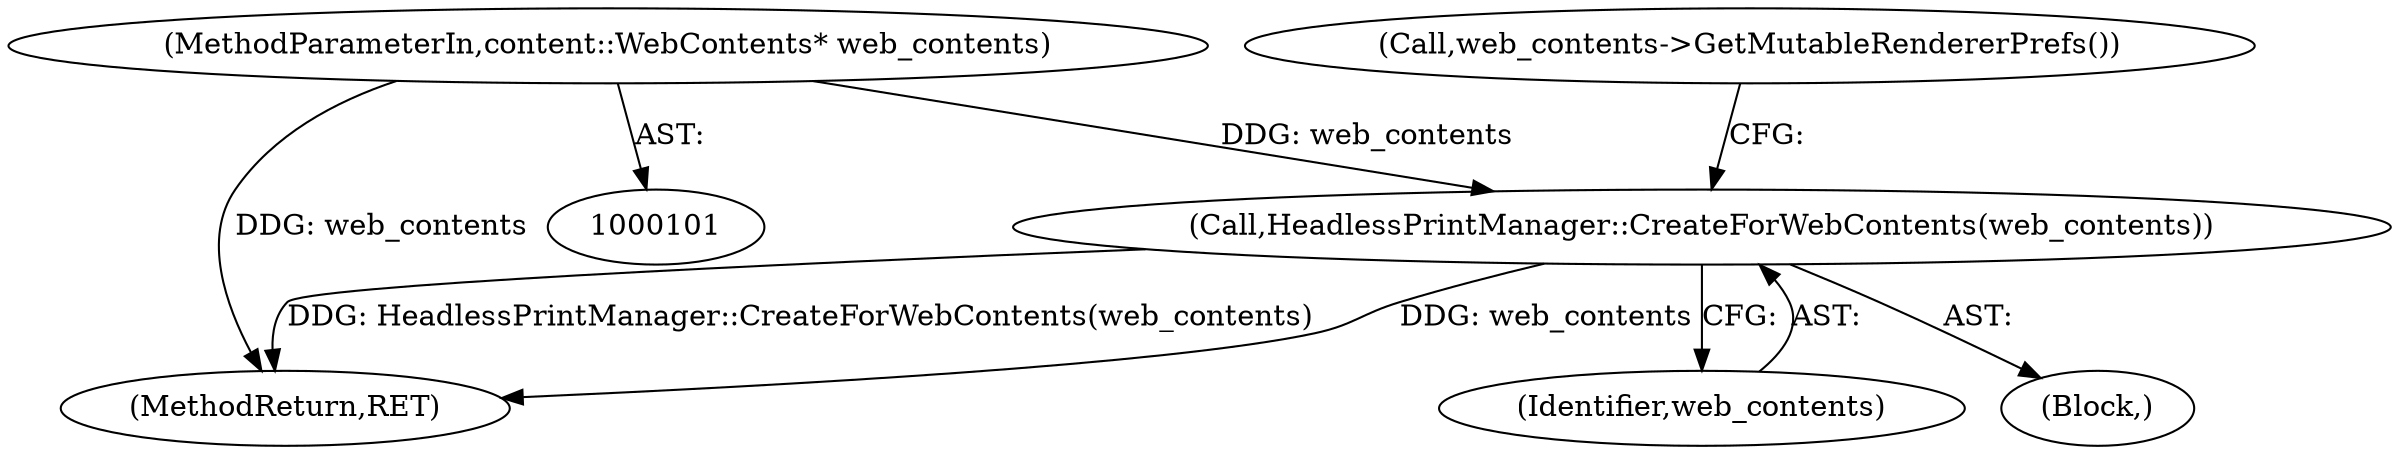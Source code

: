 digraph "0_Chrome_9c391ac04f9ac478c8b0e43b359c2b43a6c892ab_8@pointer" {
"1000105" [label="(Call,HeadlessPrintManager::CreateForWebContents(web_contents))"];
"1000102" [label="(MethodParameterIn,content::WebContents* web_contents)"];
"1000105" [label="(Call,HeadlessPrintManager::CreateForWebContents(web_contents))"];
"1000102" [label="(MethodParameterIn,content::WebContents* web_contents)"];
"1000109" [label="(Call,web_contents->GetMutableRendererPrefs())"];
"1000104" [label="(Block,)"];
"1000118" [label="(MethodReturn,RET)"];
"1000106" [label="(Identifier,web_contents)"];
"1000105" -> "1000104"  [label="AST: "];
"1000105" -> "1000106"  [label="CFG: "];
"1000106" -> "1000105"  [label="AST: "];
"1000109" -> "1000105"  [label="CFG: "];
"1000105" -> "1000118"  [label="DDG: HeadlessPrintManager::CreateForWebContents(web_contents)"];
"1000105" -> "1000118"  [label="DDG: web_contents"];
"1000102" -> "1000105"  [label="DDG: web_contents"];
"1000102" -> "1000101"  [label="AST: "];
"1000102" -> "1000118"  [label="DDG: web_contents"];
}
